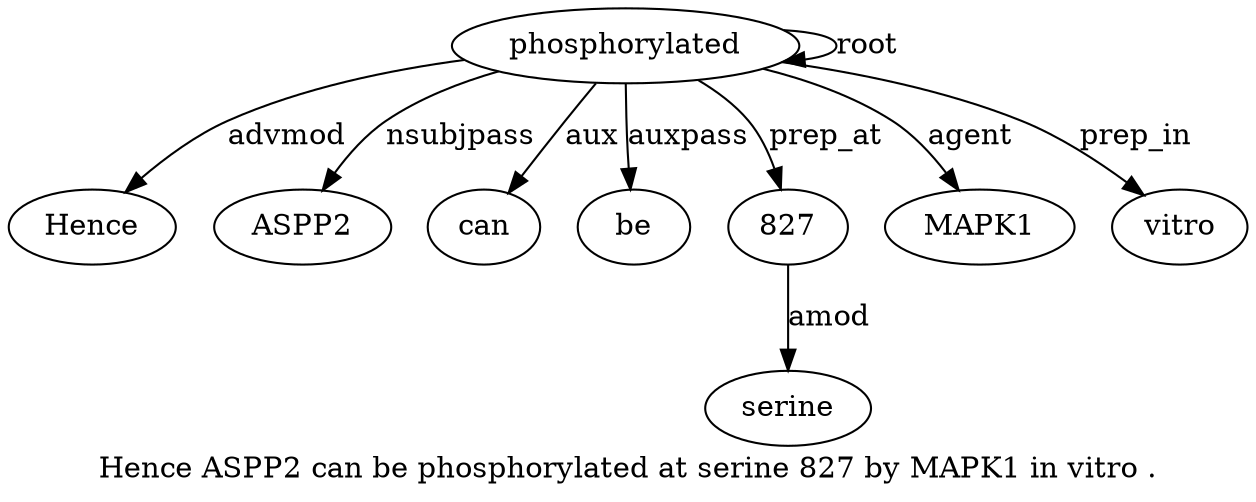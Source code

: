 digraph "Hence ASPP2 can be phosphorylated at serine 827 by MAPK1 in vitro ." {
label="Hence ASPP2 can be phosphorylated at serine 827 by MAPK1 in vitro .";
phosphorylated5 [style=filled, fillcolor=white, label=phosphorylated];
Hence1 [style=filled, fillcolor=white, label=Hence];
phosphorylated5 -> Hence1  [label=advmod];
ASPP2 [style=filled, fillcolor=white, label=ASPP2];
phosphorylated5 -> ASPP2  [label=nsubjpass];
can3 [style=filled, fillcolor=white, label=can];
phosphorylated5 -> can3  [label=aux];
be4 [style=filled, fillcolor=white, label=be];
phosphorylated5 -> be4  [label=auxpass];
phosphorylated5 -> phosphorylated5  [label=root];
827 [style=filled, fillcolor=white, label=827];
serine7 [style=filled, fillcolor=white, label=serine];
827 -> serine7  [label=amod];
phosphorylated5 -> 827  [label=prep_at];
MAPK110 [style=filled, fillcolor=white, label=MAPK1];
phosphorylated5 -> MAPK110  [label=agent];
vitro12 [style=filled, fillcolor=white, label=vitro];
phosphorylated5 -> vitro12  [label=prep_in];
}
